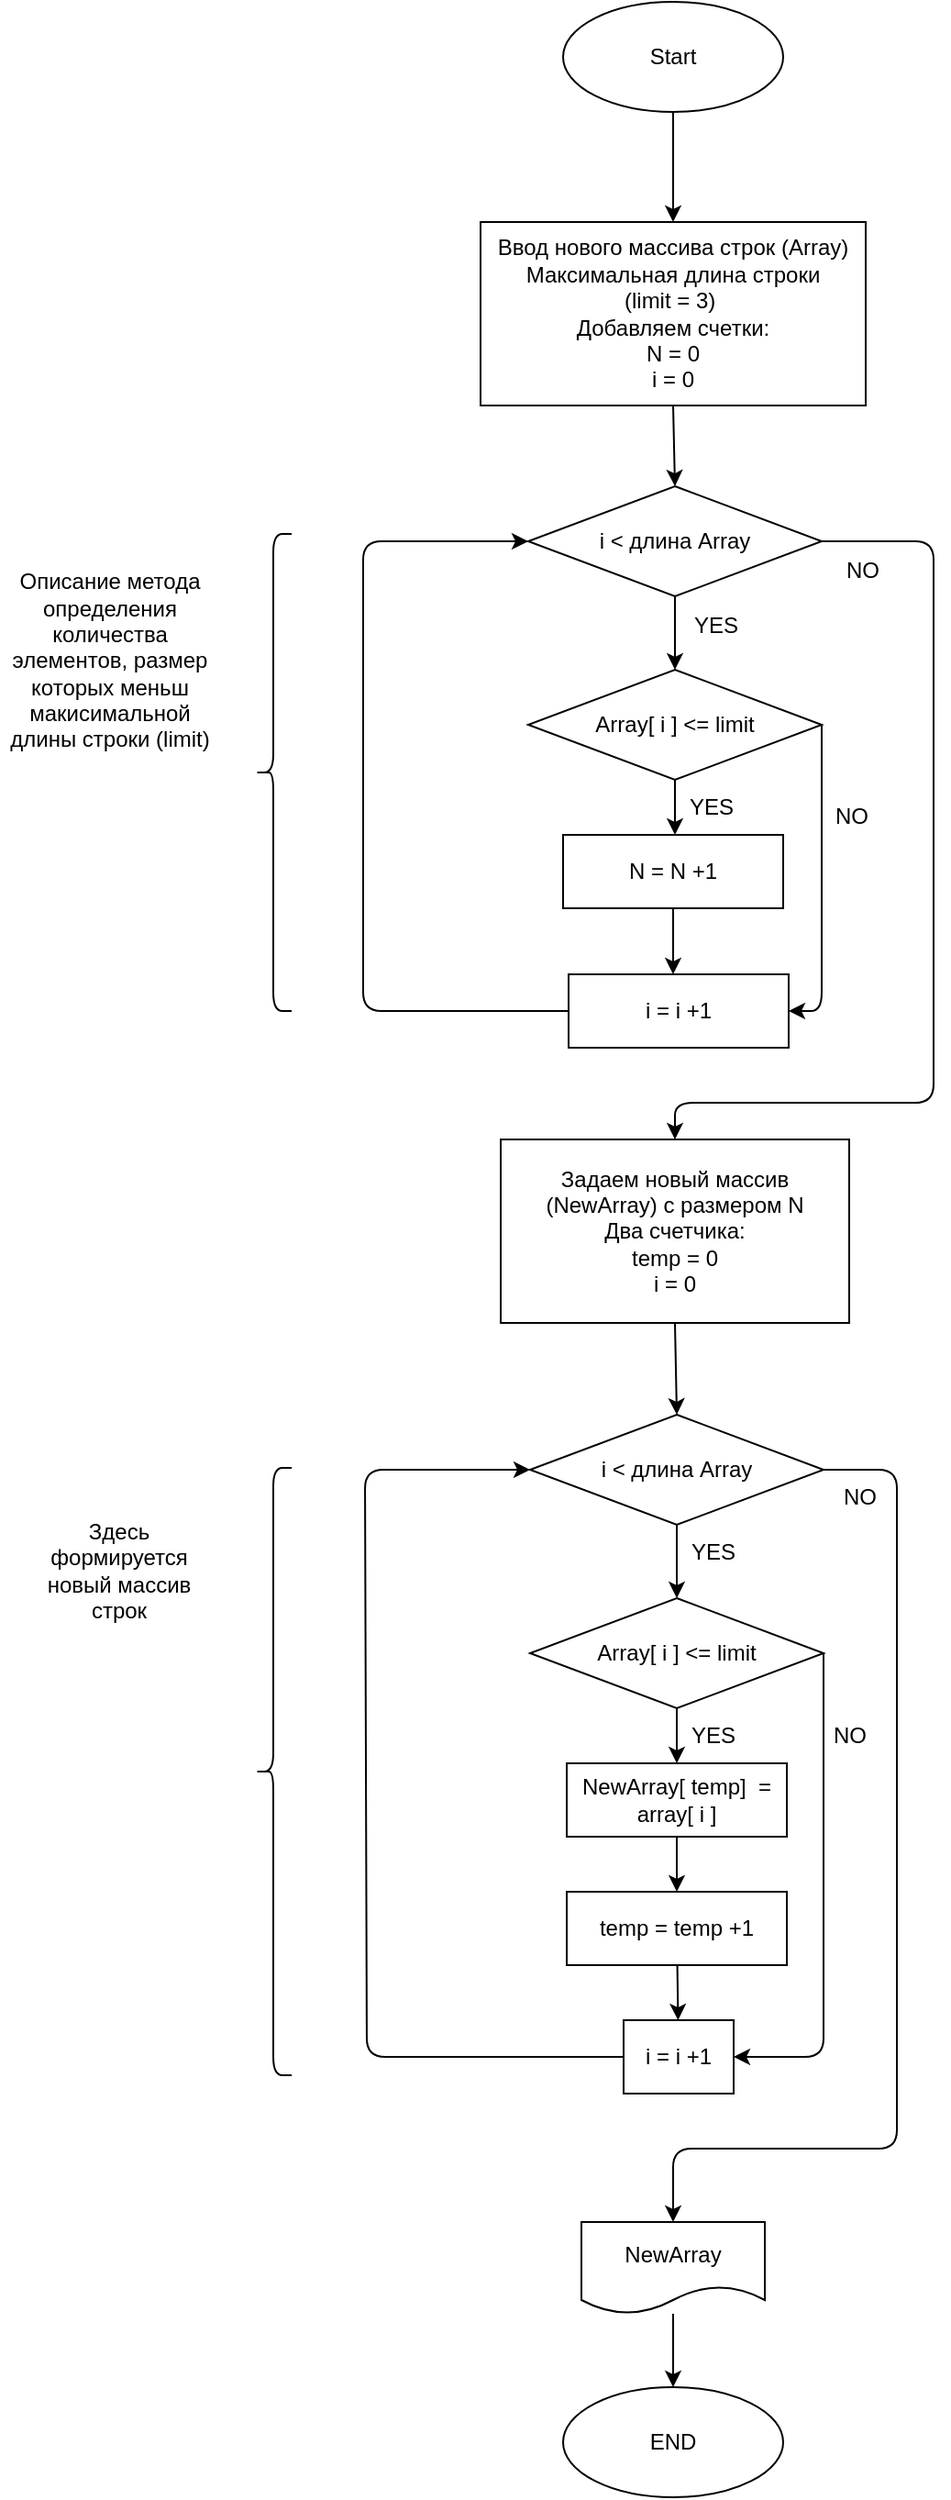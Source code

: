 <mxfile>
    <diagram id="LLfdZjAIVjmjKWJnR35u" name="Страница 1">
        <mxGraphModel dx="1246" dy="558" grid="1" gridSize="10" guides="1" tooltips="1" connect="1" arrows="1" fold="1" page="1" pageScale="1" pageWidth="827" pageHeight="1169" math="0" shadow="0">
            <root>
                <mxCell id="0"/>
                <mxCell id="1" parent="0"/>
                <mxCell id="2" value="Ввод нового массива строк (Array)&lt;br&gt;Максимальная длина строки &lt;br&gt;(limit = 3)&amp;nbsp;&lt;br&gt;Добавляем счетки:&lt;br&gt;N = 0&lt;br&gt;i = 0" style="rounded=0;whiteSpace=wrap;html=1;" parent="1" vertex="1">
                    <mxGeometry x="342" y="230" width="210" height="100" as="geometry"/>
                </mxCell>
                <mxCell id="6" value="Задаем новый массив (NewArray) c размером N&lt;br&gt;Два счетчика:&lt;br&gt;temp = 0&lt;br&gt;i = 0" style="rounded=0;whiteSpace=wrap;html=1;" parent="1" vertex="1">
                    <mxGeometry x="353" y="730" width="190" height="100" as="geometry"/>
                </mxCell>
                <mxCell id="29" style="edgeStyle=none;html=1;entryX=0.5;entryY=0;entryDx=0;entryDy=0;exitX=0.5;exitY=1;exitDx=0;exitDy=0;" parent="1" source="6" target="10" edge="1">
                    <mxGeometry relative="1" as="geometry">
                        <mxPoint x="448.6" y="860" as="sourcePoint"/>
                    </mxGeometry>
                </mxCell>
                <mxCell id="15" style="edgeStyle=none;html=1;entryX=0.5;entryY=0;entryDx=0;entryDy=0;" parent="1" source="10" target="11" edge="1">
                    <mxGeometry relative="1" as="geometry"/>
                </mxCell>
                <mxCell id="31" style="edgeStyle=none;html=1;entryX=0.5;entryY=0;entryDx=0;entryDy=0;" parent="1" source="10" target="30" edge="1">
                    <mxGeometry relative="1" as="geometry">
                        <Array as="points">
                            <mxPoint x="569" y="910"/>
                            <mxPoint x="569" y="1280"/>
                            <mxPoint x="520" y="1280"/>
                            <mxPoint x="447" y="1280"/>
                        </Array>
                    </mxGeometry>
                </mxCell>
                <mxCell id="10" value="i &amp;lt; длина Array" style="rhombus;whiteSpace=wrap;html=1;" parent="1" vertex="1">
                    <mxGeometry x="369" y="880" width="160" height="60" as="geometry"/>
                </mxCell>
                <mxCell id="16" style="edgeStyle=none;html=1;entryX=0.5;entryY=0;entryDx=0;entryDy=0;" parent="1" source="11" target="12" edge="1">
                    <mxGeometry relative="1" as="geometry"/>
                </mxCell>
                <mxCell id="73" style="edgeStyle=none;html=1;entryX=1;entryY=0.5;entryDx=0;entryDy=0;exitX=1;exitY=0.5;exitDx=0;exitDy=0;" edge="1" parent="1" source="11" target="20">
                    <mxGeometry relative="1" as="geometry">
                        <mxPoint x="560" y="1010" as="targetPoint"/>
                        <mxPoint x="530" y="1020" as="sourcePoint"/>
                        <Array as="points">
                            <mxPoint x="529" y="1230"/>
                        </Array>
                    </mxGeometry>
                </mxCell>
                <mxCell id="11" value="Array[ i ] &amp;lt;= limit" style="rhombus;whiteSpace=wrap;html=1;" parent="1" vertex="1">
                    <mxGeometry x="369" y="980" width="160" height="60" as="geometry"/>
                </mxCell>
                <mxCell id="19" style="edgeStyle=none;html=1;entryX=0.5;entryY=0;entryDx=0;entryDy=0;" parent="1" source="12" target="13" edge="1">
                    <mxGeometry relative="1" as="geometry"/>
                </mxCell>
                <mxCell id="12" value="NewArray[ temp]&amp;nbsp; = array[ i ]" style="rounded=0;whiteSpace=wrap;html=1;" parent="1" vertex="1">
                    <mxGeometry x="389" y="1070" width="120" height="40" as="geometry"/>
                </mxCell>
                <mxCell id="75" value="" style="edgeStyle=none;html=1;" edge="1" parent="1" source="13" target="20">
                    <mxGeometry relative="1" as="geometry"/>
                </mxCell>
                <mxCell id="13" value="temp = temp +1" style="rounded=0;whiteSpace=wrap;html=1;" parent="1" vertex="1">
                    <mxGeometry x="389" y="1140" width="120" height="40" as="geometry"/>
                </mxCell>
                <mxCell id="14" value="YES" style="text;html=1;strokeColor=none;fillColor=none;align=center;verticalAlign=middle;whiteSpace=wrap;rounded=0;" parent="1" vertex="1">
                    <mxGeometry x="459" y="950" width="20" height="10" as="geometry"/>
                </mxCell>
                <mxCell id="17" value="YES" style="text;html=1;strokeColor=none;fillColor=none;align=center;verticalAlign=middle;whiteSpace=wrap;rounded=0;" parent="1" vertex="1">
                    <mxGeometry x="459" y="1050" width="20" height="10" as="geometry"/>
                </mxCell>
                <mxCell id="18" value="NO" style="text;html=1;strokeColor=none;fillColor=none;align=center;verticalAlign=middle;whiteSpace=wrap;rounded=0;" parent="1" vertex="1">
                    <mxGeometry x="539" y="920" width="20" height="10" as="geometry"/>
                </mxCell>
                <mxCell id="21" style="edgeStyle=none;html=1;entryX=0;entryY=0.5;entryDx=0;entryDy=0;" parent="1" source="20" target="10" edge="1">
                    <mxGeometry relative="1" as="geometry">
                        <Array as="points">
                            <mxPoint x="280" y="1230"/>
                            <mxPoint x="279" y="910"/>
                        </Array>
                    </mxGeometry>
                </mxCell>
                <mxCell id="20" value="i = i +1" style="rounded=0;whiteSpace=wrap;html=1;" parent="1" vertex="1">
                    <mxGeometry x="420" y="1210" width="60" height="40" as="geometry"/>
                </mxCell>
                <mxCell id="60" value="" style="edgeStyle=none;html=1;" edge="1" parent="1" source="30" target="59">
                    <mxGeometry relative="1" as="geometry"/>
                </mxCell>
                <mxCell id="30" value="NewArray" style="shape=document;whiteSpace=wrap;html=1;boundedLbl=1;" parent="1" vertex="1">
                    <mxGeometry x="397" y="1320" width="100" height="50" as="geometry"/>
                </mxCell>
                <mxCell id="34" value="Здесь формируется новый массив строк" style="text;html=1;strokeColor=none;fillColor=none;align=center;verticalAlign=middle;whiteSpace=wrap;rounded=0;" parent="1" vertex="1">
                    <mxGeometry x="90" y="930" width="110" height="70" as="geometry"/>
                </mxCell>
                <mxCell id="36" style="edgeStyle=none;html=1;entryX=0.5;entryY=0;entryDx=0;entryDy=0;exitX=0.5;exitY=1;exitDx=0;exitDy=0;" parent="1" source="2" target="39" edge="1">
                    <mxGeometry relative="1" as="geometry">
                        <mxPoint x="448" y="344" as="sourcePoint"/>
                    </mxGeometry>
                </mxCell>
                <mxCell id="38" style="edgeStyle=none;html=1;entryX=0.5;entryY=0;entryDx=0;entryDy=0;" parent="1" source="39" target="42" edge="1">
                    <mxGeometry relative="1" as="geometry"/>
                </mxCell>
                <mxCell id="56" style="edgeStyle=none;html=1;" parent="1" source="39" edge="1">
                    <mxGeometry relative="1" as="geometry">
                        <Array as="points">
                            <mxPoint x="589" y="404"/>
                            <mxPoint x="589" y="570"/>
                            <mxPoint x="589" y="630"/>
                            <mxPoint x="589" y="710"/>
                            <mxPoint x="448" y="710"/>
                        </Array>
                        <mxPoint x="448" y="730" as="targetPoint"/>
                    </mxGeometry>
                </mxCell>
                <mxCell id="39" value="i &amp;lt; длина Array" style="rhombus;whiteSpace=wrap;html=1;" parent="1" vertex="1">
                    <mxGeometry x="368" y="374" width="160" height="60" as="geometry"/>
                </mxCell>
                <mxCell id="40" style="edgeStyle=none;html=1;entryX=0.5;entryY=0;entryDx=0;entryDy=0;" parent="1" source="42" edge="1">
                    <mxGeometry relative="1" as="geometry">
                        <mxPoint x="448" y="564" as="targetPoint"/>
                    </mxGeometry>
                </mxCell>
                <mxCell id="41" style="edgeStyle=none;html=1;exitX=1;exitY=0.5;exitDx=0;exitDy=0;entryX=1;entryY=0.5;entryDx=0;entryDy=0;" parent="1" source="42" edge="1" target="51">
                    <mxGeometry relative="1" as="geometry">
                        <mxPoint x="550" y="660" as="targetPoint"/>
                        <Array as="points">
                            <mxPoint x="528" y="660"/>
                        </Array>
                    </mxGeometry>
                </mxCell>
                <mxCell id="42" value="Array[ i ] &amp;lt;= limit" style="rhombus;whiteSpace=wrap;html=1;" parent="1" vertex="1">
                    <mxGeometry x="368" y="474" width="160" height="60" as="geometry"/>
                </mxCell>
                <mxCell id="45" style="edgeStyle=none;html=1;exitX=0.5;exitY=1;exitDx=0;exitDy=0;" parent="1" source="46" edge="1">
                    <mxGeometry relative="1" as="geometry">
                        <Array as="points"/>
                        <mxPoint x="460" y="610" as="sourcePoint"/>
                        <mxPoint x="447" y="640" as="targetPoint"/>
                    </mxGeometry>
                </mxCell>
                <mxCell id="46" value="N = N +1" style="rounded=0;whiteSpace=wrap;html=1;" parent="1" vertex="1">
                    <mxGeometry x="387" y="564" width="120" height="40" as="geometry"/>
                </mxCell>
                <mxCell id="48" value="YES" style="text;html=1;strokeColor=none;fillColor=none;align=center;verticalAlign=middle;whiteSpace=wrap;rounded=0;" parent="1" vertex="1">
                    <mxGeometry x="458" y="544" width="20" height="10" as="geometry"/>
                </mxCell>
                <mxCell id="50" style="edgeStyle=none;html=1;entryX=0;entryY=0.5;entryDx=0;entryDy=0;exitX=0;exitY=0.5;exitDx=0;exitDy=0;" parent="1" source="51" target="39" edge="1">
                    <mxGeometry relative="1" as="geometry">
                        <Array as="points">
                            <mxPoint x="278" y="660"/>
                            <mxPoint x="278" y="404"/>
                        </Array>
                    </mxGeometry>
                </mxCell>
                <mxCell id="51" value="i = i +1" style="rounded=0;whiteSpace=wrap;html=1;" parent="1" vertex="1">
                    <mxGeometry x="390" y="640" width="120" height="40" as="geometry"/>
                </mxCell>
                <mxCell id="54" value="Описание метода определения количества элементов, размер которых меньш макисимальной длины строки (limit)" style="text;html=1;strokeColor=none;fillColor=none;align=center;verticalAlign=middle;whiteSpace=wrap;rounded=0;" parent="1" vertex="1">
                    <mxGeometry x="80" y="434" width="120" height="70" as="geometry"/>
                </mxCell>
                <mxCell id="59" value="END" style="ellipse;whiteSpace=wrap;html=1;fillColor=none;" vertex="1" parent="1">
                    <mxGeometry x="387" y="1410" width="120" height="60" as="geometry"/>
                </mxCell>
                <mxCell id="63" value="" style="edgeStyle=none;html=1;" edge="1" parent="1" source="61" target="2">
                    <mxGeometry relative="1" as="geometry"/>
                </mxCell>
                <mxCell id="61" value="Start" style="ellipse;whiteSpace=wrap;html=1;rounded=0;fillColor=none;" vertex="1" parent="1">
                    <mxGeometry x="387" y="110" width="120" height="60" as="geometry"/>
                </mxCell>
                <mxCell id="64" value="" style="shape=curlyBracket;whiteSpace=wrap;html=1;rounded=1;" vertex="1" parent="1">
                    <mxGeometry x="219" y="400" width="20" height="260" as="geometry"/>
                </mxCell>
                <mxCell id="67" value="NO" style="text;html=1;align=center;verticalAlign=middle;resizable=0;points=[];autosize=1;strokeColor=none;fillColor=none;" vertex="1" parent="1">
                    <mxGeometry x="529" y="544" width="30" height="20" as="geometry"/>
                </mxCell>
                <mxCell id="68" value="NO" style="text;html=1;align=center;verticalAlign=middle;resizable=0;points=[];autosize=1;strokeColor=none;fillColor=none;" vertex="1" parent="1">
                    <mxGeometry x="535" y="410" width="30" height="20" as="geometry"/>
                </mxCell>
                <mxCell id="69" value="YES" style="text;html=1;align=center;verticalAlign=middle;resizable=0;points=[];autosize=1;strokeColor=none;fillColor=none;" vertex="1" parent="1">
                    <mxGeometry x="450" y="440" width="40" height="20" as="geometry"/>
                </mxCell>
                <mxCell id="70" value="" style="shape=curlyBracket;whiteSpace=wrap;html=1;rounded=1;" vertex="1" parent="1">
                    <mxGeometry x="219" y="909" width="20" height="331" as="geometry"/>
                </mxCell>
                <mxCell id="74" value="NO" style="text;html=1;align=center;verticalAlign=middle;resizable=0;points=[];autosize=1;strokeColor=none;fillColor=none;" vertex="1" parent="1">
                    <mxGeometry x="528" y="1045" width="30" height="20" as="geometry"/>
                </mxCell>
            </root>
        </mxGraphModel>
    </diagram>
</mxfile>
